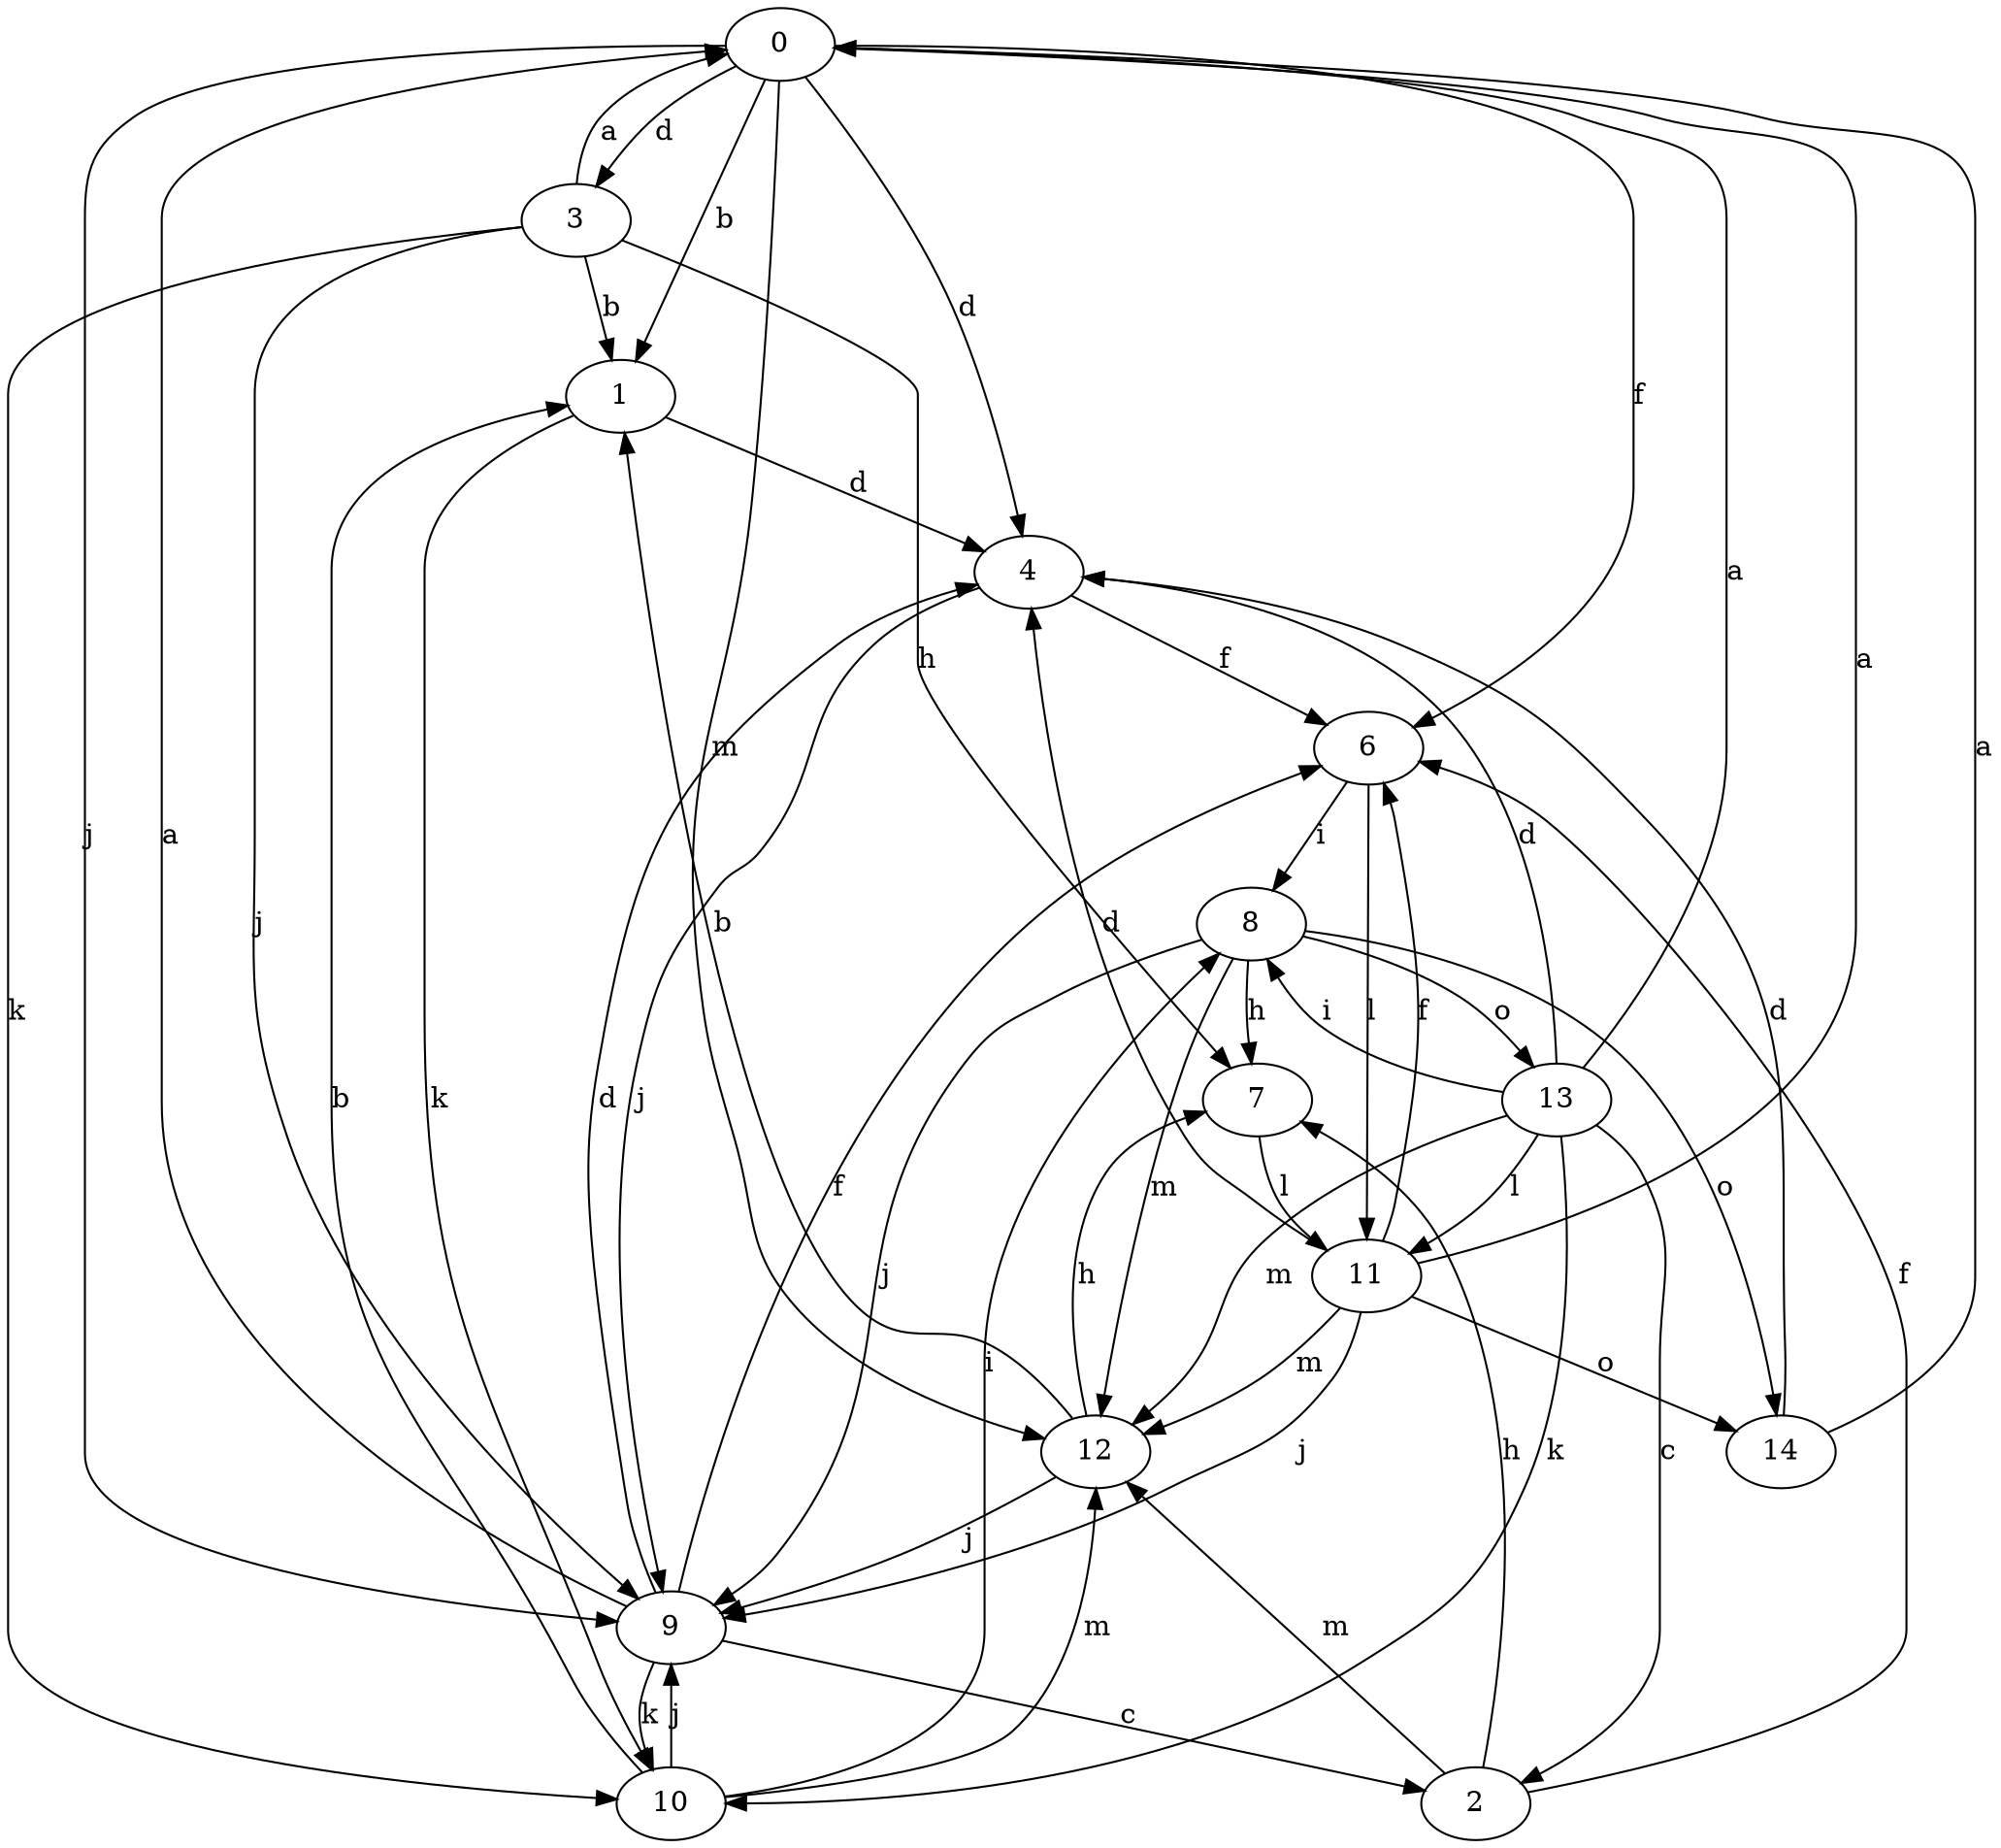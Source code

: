 strict digraph  {
0;
1;
2;
3;
4;
6;
7;
8;
9;
10;
11;
12;
13;
14;
0 -> 1  [label=b];
0 -> 3  [label=d];
0 -> 4  [label=d];
0 -> 6  [label=f];
0 -> 9  [label=j];
0 -> 12  [label=m];
1 -> 4  [label=d];
1 -> 10  [label=k];
2 -> 6  [label=f];
2 -> 7  [label=h];
2 -> 12  [label=m];
3 -> 0  [label=a];
3 -> 1  [label=b];
3 -> 7  [label=h];
3 -> 9  [label=j];
3 -> 10  [label=k];
4 -> 6  [label=f];
4 -> 9  [label=j];
6 -> 8  [label=i];
6 -> 11  [label=l];
7 -> 11  [label=l];
8 -> 7  [label=h];
8 -> 9  [label=j];
8 -> 12  [label=m];
8 -> 13  [label=o];
8 -> 14  [label=o];
9 -> 0  [label=a];
9 -> 2  [label=c];
9 -> 4  [label=d];
9 -> 6  [label=f];
9 -> 10  [label=k];
10 -> 1  [label=b];
10 -> 8  [label=i];
10 -> 9  [label=j];
10 -> 12  [label=m];
11 -> 0  [label=a];
11 -> 4  [label=d];
11 -> 6  [label=f];
11 -> 9  [label=j];
11 -> 12  [label=m];
11 -> 14  [label=o];
12 -> 1  [label=b];
12 -> 7  [label=h];
12 -> 9  [label=j];
13 -> 0  [label=a];
13 -> 2  [label=c];
13 -> 4  [label=d];
13 -> 8  [label=i];
13 -> 10  [label=k];
13 -> 11  [label=l];
13 -> 12  [label=m];
14 -> 0  [label=a];
14 -> 4  [label=d];
}

